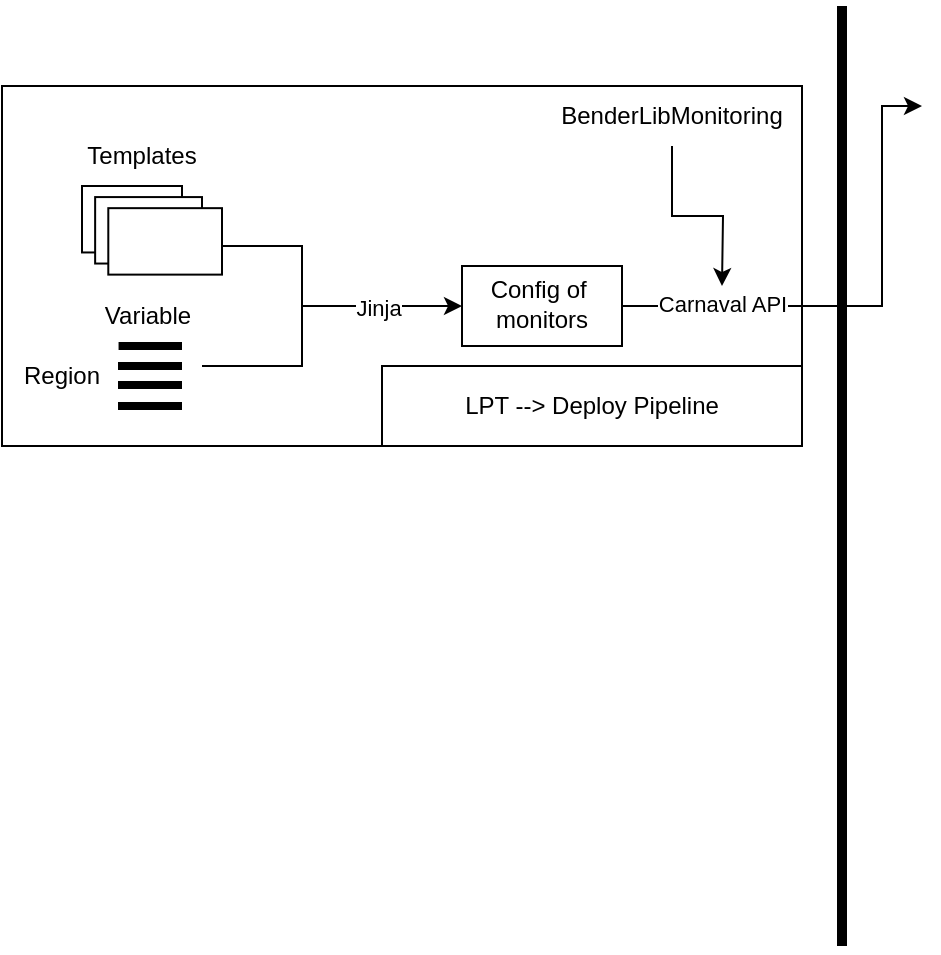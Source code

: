 <mxfile version="21.4.1" type="github">
  <diagram name="Page-1" id="V2lZ7nyOabDfHVRyFV-G">
    <mxGraphModel dx="1026" dy="1675" grid="1" gridSize="10" guides="1" tooltips="1" connect="1" arrows="1" fold="1" page="1" pageScale="1" pageWidth="850" pageHeight="1100" math="0" shadow="0">
      <root>
        <mxCell id="0" />
        <mxCell id="1" parent="0" />
        <mxCell id="Evep3Ppp_aRqOagEn5pP-31" value="" style="endArrow=classic;html=1;rounded=0;exitX=1;exitY=0.5;exitDx=0;exitDy=0;" edge="1" parent="1" source="Evep3Ppp_aRqOagEn5pP-24">
          <mxGeometry width="50" height="50" relative="1" as="geometry">
            <mxPoint x="400" y="190" as="sourcePoint" />
            <mxPoint x="520" y="50" as="targetPoint" />
            <Array as="points">
              <mxPoint x="500" y="150" />
              <mxPoint x="500" y="50" />
            </Array>
          </mxGeometry>
        </mxCell>
        <mxCell id="Evep3Ppp_aRqOagEn5pP-33" value="Carnaval API" style="edgeLabel;html=1;align=center;verticalAlign=middle;resizable=0;points=[];" vertex="1" connectable="0" parent="Evep3Ppp_aRqOagEn5pP-31">
          <mxGeometry x="-0.384" relative="1" as="geometry">
            <mxPoint x="-27" y="-1" as="offset" />
          </mxGeometry>
        </mxCell>
        <mxCell id="Evep3Ppp_aRqOagEn5pP-32" value="" style="endArrow=none;html=1;rounded=0;strokeWidth=5;" edge="1" parent="1">
          <mxGeometry width="50" height="50" relative="1" as="geometry">
            <mxPoint x="480" y="470" as="sourcePoint" />
            <mxPoint x="480" as="targetPoint" />
          </mxGeometry>
        </mxCell>
        <mxCell id="Evep3Ppp_aRqOagEn5pP-36" value="BenderLibMonitoring" style="text;html=1;strokeColor=none;fillColor=none;align=center;verticalAlign=middle;whiteSpace=wrap;rounded=0;" vertex="1" parent="1">
          <mxGeometry x="310" y="40" width="170" height="30" as="geometry" />
        </mxCell>
        <mxCell id="Evep3Ppp_aRqOagEn5pP-40" value="" style="group" vertex="1" connectable="0" parent="1">
          <mxGeometry x="60" y="40" width="400" height="240" as="geometry" />
        </mxCell>
        <mxCell id="Evep3Ppp_aRqOagEn5pP-6" value="Templates" style="text;html=1;strokeColor=none;fillColor=none;align=center;verticalAlign=middle;whiteSpace=wrap;rounded=0;" vertex="1" parent="Evep3Ppp_aRqOagEn5pP-40">
          <mxGeometry x="40" y="20" width="60" height="30" as="geometry" />
        </mxCell>
        <mxCell id="Evep3Ppp_aRqOagEn5pP-7" value="" style="group" vertex="1" connectable="0" parent="Evep3Ppp_aRqOagEn5pP-40">
          <mxGeometry x="30" y="60" width="320" height="180" as="geometry" />
        </mxCell>
        <mxCell id="Evep3Ppp_aRqOagEn5pP-9" value="Variable" style="text;html=1;strokeColor=none;fillColor=none;align=center;verticalAlign=middle;whiteSpace=wrap;rounded=0;" vertex="1" parent="Evep3Ppp_aRqOagEn5pP-7">
          <mxGeometry x="13.28" y="40" width="60" height="30" as="geometry" />
        </mxCell>
        <mxCell id="Evep3Ppp_aRqOagEn5pP-15" value="Region" style="text;html=1;strokeColor=none;fillColor=none;align=center;verticalAlign=middle;whiteSpace=wrap;rounded=0;" vertex="1" parent="Evep3Ppp_aRqOagEn5pP-7">
          <mxGeometry x="-30.0" y="70" width="60" height="30" as="geometry" />
        </mxCell>
        <mxCell id="Evep3Ppp_aRqOagEn5pP-16" value="" style="group" vertex="1" connectable="0" parent="Evep3Ppp_aRqOagEn5pP-7">
          <mxGeometry x="10" y="-10" width="70" height="44.31" as="geometry" />
        </mxCell>
        <mxCell id="Evep3Ppp_aRqOagEn5pP-3" value="" style="rounded=0;whiteSpace=wrap;html=1;" vertex="1" parent="Evep3Ppp_aRqOagEn5pP-16">
          <mxGeometry width="50" height="33.23" as="geometry" />
        </mxCell>
        <mxCell id="Evep3Ppp_aRqOagEn5pP-4" value="" style="rounded=0;whiteSpace=wrap;html=1;" vertex="1" parent="Evep3Ppp_aRqOagEn5pP-16">
          <mxGeometry x="6.57" y="5.54" width="53.43" height="33.23" as="geometry" />
        </mxCell>
        <mxCell id="Evep3Ppp_aRqOagEn5pP-5" value="" style="rounded=0;whiteSpace=wrap;html=1;" vertex="1" parent="Evep3Ppp_aRqOagEn5pP-16">
          <mxGeometry x="13.15" y="11.08" width="56.85" height="33.23" as="geometry" />
        </mxCell>
        <mxCell id="Evep3Ppp_aRqOagEn5pP-19" style="edgeStyle=orthogonalEdgeStyle;rounded=0;orthogonalLoop=1;jettySize=auto;html=1;exitX=1;exitY=0.5;exitDx=0;exitDy=0;" edge="1" parent="Evep3Ppp_aRqOagEn5pP-7" source="Evep3Ppp_aRqOagEn5pP-5">
          <mxGeometry relative="1" as="geometry">
            <mxPoint x="200" y="50" as="targetPoint" />
            <Array as="points">
              <mxPoint x="80" y="20" />
              <mxPoint x="120" y="20" />
              <mxPoint x="120" y="50" />
              <mxPoint x="200" y="50" />
            </Array>
          </mxGeometry>
        </mxCell>
        <mxCell id="Evep3Ppp_aRqOagEn5pP-34" value="Jinja" style="edgeLabel;html=1;align=center;verticalAlign=middle;resizable=0;points=[];" vertex="1" connectable="0" parent="Evep3Ppp_aRqOagEn5pP-19">
          <mxGeometry x="0.449" y="-1" relative="1" as="geometry">
            <mxPoint as="offset" />
          </mxGeometry>
        </mxCell>
        <mxCell id="Evep3Ppp_aRqOagEn5pP-20" value="" style="group" vertex="1" connectable="0" parent="Evep3Ppp_aRqOagEn5pP-7">
          <mxGeometry x="28" y="70" width="32" height="30" as="geometry" />
        </mxCell>
        <mxCell id="Evep3Ppp_aRqOagEn5pP-10" value="" style="endArrow=none;html=1;rounded=0;exitX=0.25;exitY=1;exitDx=0;exitDy=0;strokeWidth=4;" edge="1" parent="Evep3Ppp_aRqOagEn5pP-20" source="Evep3Ppp_aRqOagEn5pP-9">
          <mxGeometry width="50" height="50" relative="1" as="geometry">
            <mxPoint x="-4.72" y="50" as="sourcePoint" />
            <mxPoint x="32" as="targetPoint" />
          </mxGeometry>
        </mxCell>
        <mxCell id="Evep3Ppp_aRqOagEn5pP-11" value="" style="endArrow=none;html=1;rounded=0;exitX=0.25;exitY=1;exitDx=0;exitDy=0;strokeWidth=4;" edge="1" parent="Evep3Ppp_aRqOagEn5pP-20">
          <mxGeometry width="50" height="50" relative="1" as="geometry">
            <mxPoint y="10" as="sourcePoint" />
            <mxPoint x="32" y="10" as="targetPoint" />
          </mxGeometry>
        </mxCell>
        <mxCell id="Evep3Ppp_aRqOagEn5pP-12" value="" style="endArrow=none;html=1;rounded=0;exitX=0.25;exitY=1;exitDx=0;exitDy=0;strokeWidth=4;" edge="1" parent="Evep3Ppp_aRqOagEn5pP-20">
          <mxGeometry width="50" height="50" relative="1" as="geometry">
            <mxPoint y="19.5" as="sourcePoint" />
            <mxPoint x="32" y="19.5" as="targetPoint" />
          </mxGeometry>
        </mxCell>
        <mxCell id="Evep3Ppp_aRqOagEn5pP-13" value="" style="endArrow=none;html=1;rounded=0;exitX=0.25;exitY=1;exitDx=0;exitDy=0;strokeWidth=4;" edge="1" parent="Evep3Ppp_aRqOagEn5pP-20">
          <mxGeometry width="50" height="50" relative="1" as="geometry">
            <mxPoint y="30" as="sourcePoint" />
            <mxPoint x="32" y="30" as="targetPoint" />
          </mxGeometry>
        </mxCell>
        <mxCell id="Evep3Ppp_aRqOagEn5pP-24" value="" style="rounded=0;whiteSpace=wrap;html=1;" vertex="1" parent="Evep3Ppp_aRqOagEn5pP-7">
          <mxGeometry x="200" y="30" width="80" height="40" as="geometry" />
        </mxCell>
        <mxCell id="Evep3Ppp_aRqOagEn5pP-25" value="Config of&amp;nbsp; monitors" style="text;html=1;strokeColor=none;fillColor=none;align=center;verticalAlign=middle;whiteSpace=wrap;rounded=0;" vertex="1" parent="Evep3Ppp_aRqOagEn5pP-7">
          <mxGeometry x="205" y="34.31" width="70" height="30" as="geometry" />
        </mxCell>
        <mxCell id="Evep3Ppp_aRqOagEn5pP-1" value="" style="rounded=0;whiteSpace=wrap;html=1;fillColor=none;gradientColor=none;" vertex="1" parent="Evep3Ppp_aRqOagEn5pP-40">
          <mxGeometry width="400" height="180" as="geometry" />
        </mxCell>
        <mxCell id="Evep3Ppp_aRqOagEn5pP-22" value="" style="endArrow=none;html=1;rounded=0;" edge="1" parent="Evep3Ppp_aRqOagEn5pP-40">
          <mxGeometry width="50" height="50" relative="1" as="geometry">
            <mxPoint x="100" y="140" as="sourcePoint" />
            <mxPoint x="150" y="110" as="targetPoint" />
            <Array as="points">
              <mxPoint x="150" y="140" />
            </Array>
          </mxGeometry>
        </mxCell>
        <mxCell id="Evep3Ppp_aRqOagEn5pP-37" style="edgeStyle=orthogonalEdgeStyle;rounded=0;orthogonalLoop=1;jettySize=auto;html=1;exitX=0.5;exitY=1;exitDx=0;exitDy=0;" edge="1" parent="Evep3Ppp_aRqOagEn5pP-40" source="Evep3Ppp_aRqOagEn5pP-36">
          <mxGeometry relative="1" as="geometry">
            <mxPoint x="360" y="100" as="targetPoint" />
          </mxGeometry>
        </mxCell>
        <mxCell id="Evep3Ppp_aRqOagEn5pP-41" value="LPT --&amp;gt; Deploy Pipeline" style="rounded=0;whiteSpace=wrap;html=1;fillColor=none;" vertex="1" parent="Evep3Ppp_aRqOagEn5pP-40">
          <mxGeometry x="190" y="140" width="210" height="40" as="geometry" />
        </mxCell>
      </root>
    </mxGraphModel>
  </diagram>
</mxfile>
